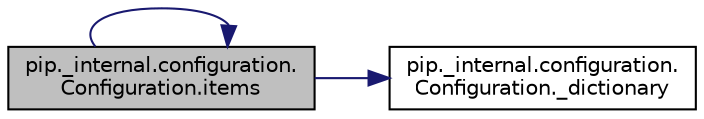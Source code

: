 digraph "pip._internal.configuration.Configuration.items"
{
 // LATEX_PDF_SIZE
  edge [fontname="Helvetica",fontsize="10",labelfontname="Helvetica",labelfontsize="10"];
  node [fontname="Helvetica",fontsize="10",shape=record];
  rankdir="LR";
  Node1 [label="pip._internal.configuration.\lConfiguration.items",height=0.2,width=0.4,color="black", fillcolor="grey75", style="filled", fontcolor="black",tooltip=" "];
  Node1 -> Node2 [color="midnightblue",fontsize="10",style="solid",fontname="Helvetica"];
  Node2 [label="pip._internal.configuration.\lConfiguration._dictionary",height=0.2,width=0.4,color="black", fillcolor="white", style="filled",URL="$dc/da9/classpip_1_1__internal_1_1configuration_1_1_configuration.html#abaf2d55a077dead78b33bad3bcbbc0c8",tooltip=" "];
  Node1 -> Node1 [color="midnightblue",fontsize="10",style="solid",fontname="Helvetica"];
}
